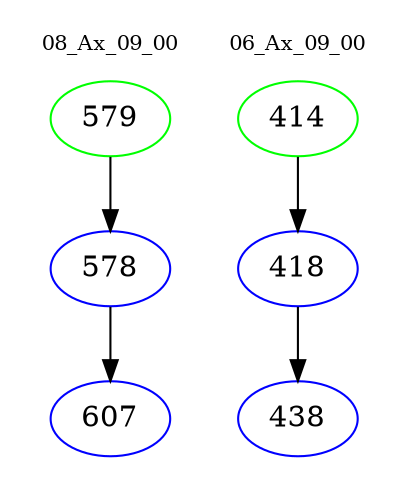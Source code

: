digraph{
subgraph cluster_0 {
color = white
label = "08_Ax_09_00";
fontsize=10;
T0_579 [label="579", color="green"]
T0_579 -> T0_578 [color="black"]
T0_578 [label="578", color="blue"]
T0_578 -> T0_607 [color="black"]
T0_607 [label="607", color="blue"]
}
subgraph cluster_1 {
color = white
label = "06_Ax_09_00";
fontsize=10;
T1_414 [label="414", color="green"]
T1_414 -> T1_418 [color="black"]
T1_418 [label="418", color="blue"]
T1_418 -> T1_438 [color="black"]
T1_438 [label="438", color="blue"]
}
}
